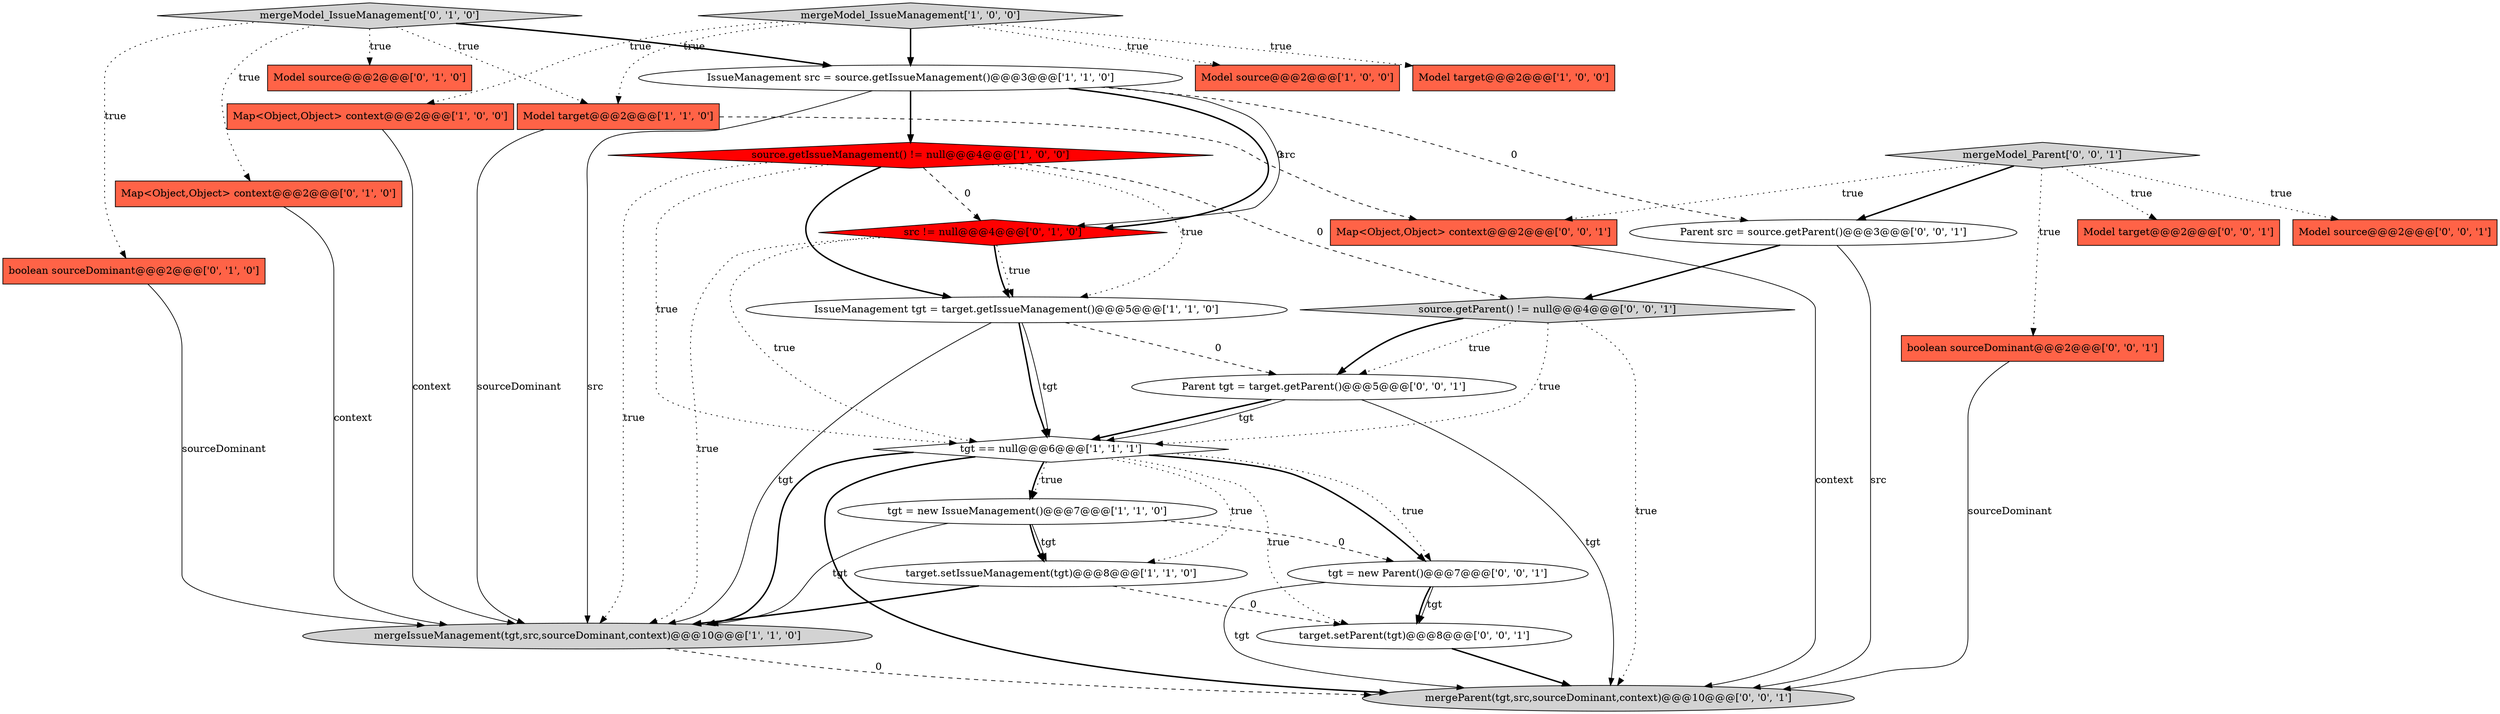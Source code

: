 digraph {
22 [style = filled, label = "Parent src = source.getParent()@@@3@@@['0', '0', '1']", fillcolor = white, shape = ellipse image = "AAA0AAABBB3BBB"];
3 [style = filled, label = "IssueManagement src = source.getIssueManagement()@@@3@@@['1', '1', '0']", fillcolor = white, shape = ellipse image = "AAA0AAABBB1BBB"];
12 [style = filled, label = "Map<Object,Object> context@@@2@@@['0', '1', '0']", fillcolor = tomato, shape = box image = "AAA0AAABBB2BBB"];
16 [style = filled, label = "mergeModel_IssueManagement['0', '1', '0']", fillcolor = lightgray, shape = diamond image = "AAA0AAABBB2BBB"];
17 [style = filled, label = "Model target@@@2@@@['0', '0', '1']", fillcolor = tomato, shape = box image = "AAA0AAABBB3BBB"];
0 [style = filled, label = "tgt = new IssueManagement()@@@7@@@['1', '1', '0']", fillcolor = white, shape = ellipse image = "AAA0AAABBB1BBB"];
7 [style = filled, label = "target.setIssueManagement(tgt)@@@8@@@['1', '1', '0']", fillcolor = white, shape = ellipse image = "AAA0AAABBB1BBB"];
9 [style = filled, label = "mergeModel_IssueManagement['1', '0', '0']", fillcolor = lightgray, shape = diamond image = "AAA0AAABBB1BBB"];
21 [style = filled, label = "source.getParent() != null@@@4@@@['0', '0', '1']", fillcolor = lightgray, shape = diamond image = "AAA0AAABBB3BBB"];
26 [style = filled, label = "Map<Object,Object> context@@@2@@@['0', '0', '1']", fillcolor = tomato, shape = box image = "AAA0AAABBB3BBB"];
1 [style = filled, label = "tgt == null@@@6@@@['1', '1', '1']", fillcolor = white, shape = diamond image = "AAA0AAABBB1BBB"];
14 [style = filled, label = "boolean sourceDominant@@@2@@@['0', '1', '0']", fillcolor = tomato, shape = box image = "AAA0AAABBB2BBB"];
27 [style = filled, label = "tgt = new Parent()@@@7@@@['0', '0', '1']", fillcolor = white, shape = ellipse image = "AAA0AAABBB3BBB"];
20 [style = filled, label = "mergeParent(tgt,src,sourceDominant,context)@@@10@@@['0', '0', '1']", fillcolor = lightgray, shape = ellipse image = "AAA0AAABBB3BBB"];
15 [style = filled, label = "src != null@@@4@@@['0', '1', '0']", fillcolor = red, shape = diamond image = "AAA1AAABBB2BBB"];
5 [style = filled, label = "mergeIssueManagement(tgt,src,sourceDominant,context)@@@10@@@['1', '1', '0']", fillcolor = lightgray, shape = ellipse image = "AAA0AAABBB1BBB"];
2 [style = filled, label = "Model source@@@2@@@['1', '0', '0']", fillcolor = tomato, shape = box image = "AAA0AAABBB1BBB"];
24 [style = filled, label = "boolean sourceDominant@@@2@@@['0', '0', '1']", fillcolor = tomato, shape = box image = "AAA0AAABBB3BBB"];
19 [style = filled, label = "Model source@@@2@@@['0', '0', '1']", fillcolor = tomato, shape = box image = "AAA0AAABBB3BBB"];
25 [style = filled, label = "mergeModel_Parent['0', '0', '1']", fillcolor = lightgray, shape = diamond image = "AAA0AAABBB3BBB"];
18 [style = filled, label = "Parent tgt = target.getParent()@@@5@@@['0', '0', '1']", fillcolor = white, shape = ellipse image = "AAA0AAABBB3BBB"];
4 [style = filled, label = "Map<Object,Object> context@@@2@@@['1', '0', '0']", fillcolor = tomato, shape = box image = "AAA0AAABBB1BBB"];
8 [style = filled, label = "source.getIssueManagement() != null@@@4@@@['1', '0', '0']", fillcolor = red, shape = diamond image = "AAA1AAABBB1BBB"];
6 [style = filled, label = "IssueManagement tgt = target.getIssueManagement()@@@5@@@['1', '1', '0']", fillcolor = white, shape = ellipse image = "AAA0AAABBB1BBB"];
11 [style = filled, label = "Model target@@@2@@@['1', '1', '0']", fillcolor = tomato, shape = box image = "AAA0AAABBB1BBB"];
23 [style = filled, label = "target.setParent(tgt)@@@8@@@['0', '0', '1']", fillcolor = white, shape = ellipse image = "AAA0AAABBB3BBB"];
13 [style = filled, label = "Model source@@@2@@@['0', '1', '0']", fillcolor = tomato, shape = box image = "AAA0AAABBB2BBB"];
10 [style = filled, label = "Model target@@@2@@@['1', '0', '0']", fillcolor = tomato, shape = box image = "AAA0AAABBB1BBB"];
1->5 [style = bold, label=""];
15->5 [style = dotted, label="true"];
16->3 [style = bold, label=""];
23->20 [style = bold, label=""];
16->12 [style = dotted, label="true"];
21->20 [style = dotted, label="true"];
7->23 [style = dashed, label="0"];
25->22 [style = bold, label=""];
16->13 [style = dotted, label="true"];
21->1 [style = dotted, label="true"];
21->18 [style = dotted, label="true"];
9->11 [style = dotted, label="true"];
8->15 [style = dashed, label="0"];
11->26 [style = dashed, label="0"];
1->27 [style = bold, label=""];
22->21 [style = bold, label=""];
1->20 [style = bold, label=""];
25->24 [style = dotted, label="true"];
27->20 [style = solid, label="tgt"];
8->6 [style = bold, label=""];
3->15 [style = bold, label=""];
15->6 [style = bold, label=""];
1->0 [style = bold, label=""];
6->1 [style = solid, label="tgt"];
0->5 [style = solid, label="tgt"];
3->22 [style = dashed, label="0"];
8->21 [style = dashed, label="0"];
0->27 [style = dashed, label="0"];
21->18 [style = bold, label=""];
5->20 [style = dashed, label="0"];
0->7 [style = bold, label=""];
6->18 [style = dashed, label="0"];
1->7 [style = dotted, label="true"];
27->23 [style = solid, label="tgt"];
24->20 [style = solid, label="sourceDominant"];
8->1 [style = dotted, label="true"];
6->1 [style = bold, label=""];
12->5 [style = solid, label="context"];
22->20 [style = solid, label="src"];
7->5 [style = bold, label=""];
8->6 [style = dotted, label="true"];
18->1 [style = bold, label=""];
8->5 [style = dotted, label="true"];
14->5 [style = solid, label="sourceDominant"];
25->17 [style = dotted, label="true"];
15->1 [style = dotted, label="true"];
18->20 [style = solid, label="tgt"];
3->8 [style = bold, label=""];
9->2 [style = dotted, label="true"];
11->5 [style = solid, label="sourceDominant"];
15->6 [style = dotted, label="true"];
3->15 [style = solid, label="src"];
16->14 [style = dotted, label="true"];
9->4 [style = dotted, label="true"];
4->5 [style = solid, label="context"];
9->3 [style = bold, label=""];
1->23 [style = dotted, label="true"];
27->23 [style = bold, label=""];
18->1 [style = solid, label="tgt"];
1->0 [style = dotted, label="true"];
0->7 [style = solid, label="tgt"];
9->10 [style = dotted, label="true"];
16->11 [style = dotted, label="true"];
25->19 [style = dotted, label="true"];
6->5 [style = solid, label="tgt"];
25->26 [style = dotted, label="true"];
26->20 [style = solid, label="context"];
1->27 [style = dotted, label="true"];
3->5 [style = solid, label="src"];
}
